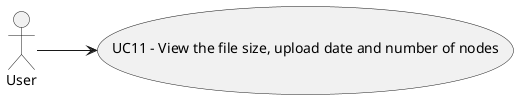 @startuml

left to right direction
actor User

usecase UC11 as "UC11 - View the file size, upload date and number of nodes"
User --> UC11

@enduml